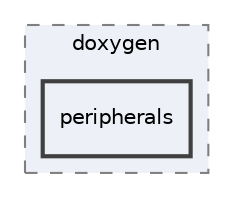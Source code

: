 digraph "out/doc_out/objects/cv3/doxygen/peripherals"
{
 // INTERACTIVE_SVG=YES
 // LATEX_PDF_SIZE
  bgcolor="transparent";
  edge [fontname="Helvetica",fontsize="10",labelfontname="Helvetica",labelfontsize="10"];
  node [fontname="Helvetica",fontsize="10",shape=record];
  compound=true
  subgraph clusterdir_62e28bd9110ce3e47f59b6deb0829892 {
    graph [ bgcolor="#edf0f7", pencolor="grey50", style="filled,dashed,", label="doxygen", fontname="Helvetica", fontsize="10", URL="dir_62e28bd9110ce3e47f59b6deb0829892.html"]
  dir_16530f95be8ba74e536cd367d7505731 [shape=box, label="peripherals", style="filled,bold,", fillcolor="#edf0f7", color="grey25", URL="dir_16530f95be8ba74e536cd367d7505731.html"];
  }
}
